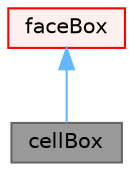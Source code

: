 digraph "cellBox"
{
 // LATEX_PDF_SIZE
  bgcolor="transparent";
  edge [fontname=Helvetica,fontsize=10,labelfontname=Helvetica,labelfontsize=10];
  node [fontname=Helvetica,fontsize=10,shape=box,height=0.2,width=0.4];
  Node1 [id="Node000001",label="cellBox",height=0.2,width=0.4,color="gray40", fillcolor="grey60", style="filled", fontcolor="black",tooltip="Creates the parallel distribution map by describing the source and target objects using box shapes."];
  Node2 -> Node1 [id="edge1_Node000001_Node000002",dir="back",color="steelblue1",style="solid",tooltip=" "];
  Node2 [id="Node000002",label="faceBox",height=0.2,width=0.4,color="red", fillcolor="#FFF0F0", style="filled",URL="$classFoam_1_1processorLODs_1_1faceBox.html",tooltip="Creates the parallel distribution map by describing the source and target objects using box shapes."];
}

